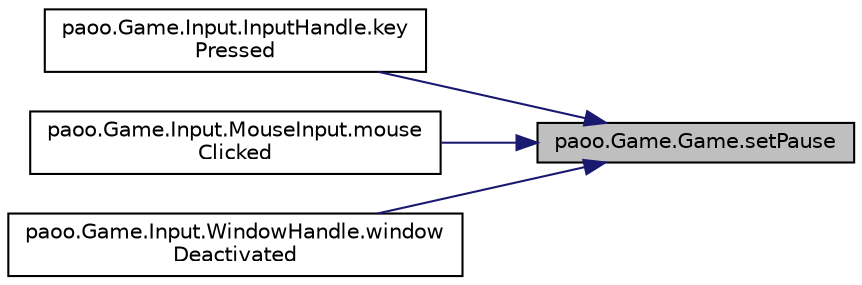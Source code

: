 digraph "paoo.Game.Game.setPause"
{
 // LATEX_PDF_SIZE
  edge [fontname="Helvetica",fontsize="10",labelfontname="Helvetica",labelfontsize="10"];
  node [fontname="Helvetica",fontsize="10",shape=record];
  rankdir="RL";
  Node175 [label="paoo.Game.Game.setPause",height=0.2,width=0.4,color="black", fillcolor="grey75", style="filled", fontcolor="black",tooltip=" "];
  Node175 -> Node176 [dir="back",color="midnightblue",fontsize="10",style="solid",fontname="Helvetica"];
  Node176 [label="paoo.Game.Input.InputHandle.key\lPressed",height=0.2,width=0.4,color="black", fillcolor="white", style="filled",URL="$classpaoo_1_1_game_1_1_input_1_1_input_handle.html#aafc3ee195889f2dca907c3c69fe8273b",tooltip=" "];
  Node175 -> Node177 [dir="back",color="midnightblue",fontsize="10",style="solid",fontname="Helvetica"];
  Node177 [label="paoo.Game.Input.MouseInput.mouse\lClicked",height=0.2,width=0.4,color="black", fillcolor="white", style="filled",URL="$classpaoo_1_1_game_1_1_input_1_1_mouse_input.html#a9973ec5b7f55270bb91c60924219c3a0",tooltip=" "];
  Node175 -> Node178 [dir="back",color="midnightblue",fontsize="10",style="solid",fontname="Helvetica"];
  Node178 [label="paoo.Game.Input.WindowHandle.window\lDeactivated",height=0.2,width=0.4,color="black", fillcolor="white", style="filled",URL="$classpaoo_1_1_game_1_1_input_1_1_window_handle.html#ae786fe93453d3b364e825c1a587ea1a3",tooltip=" "];
}
